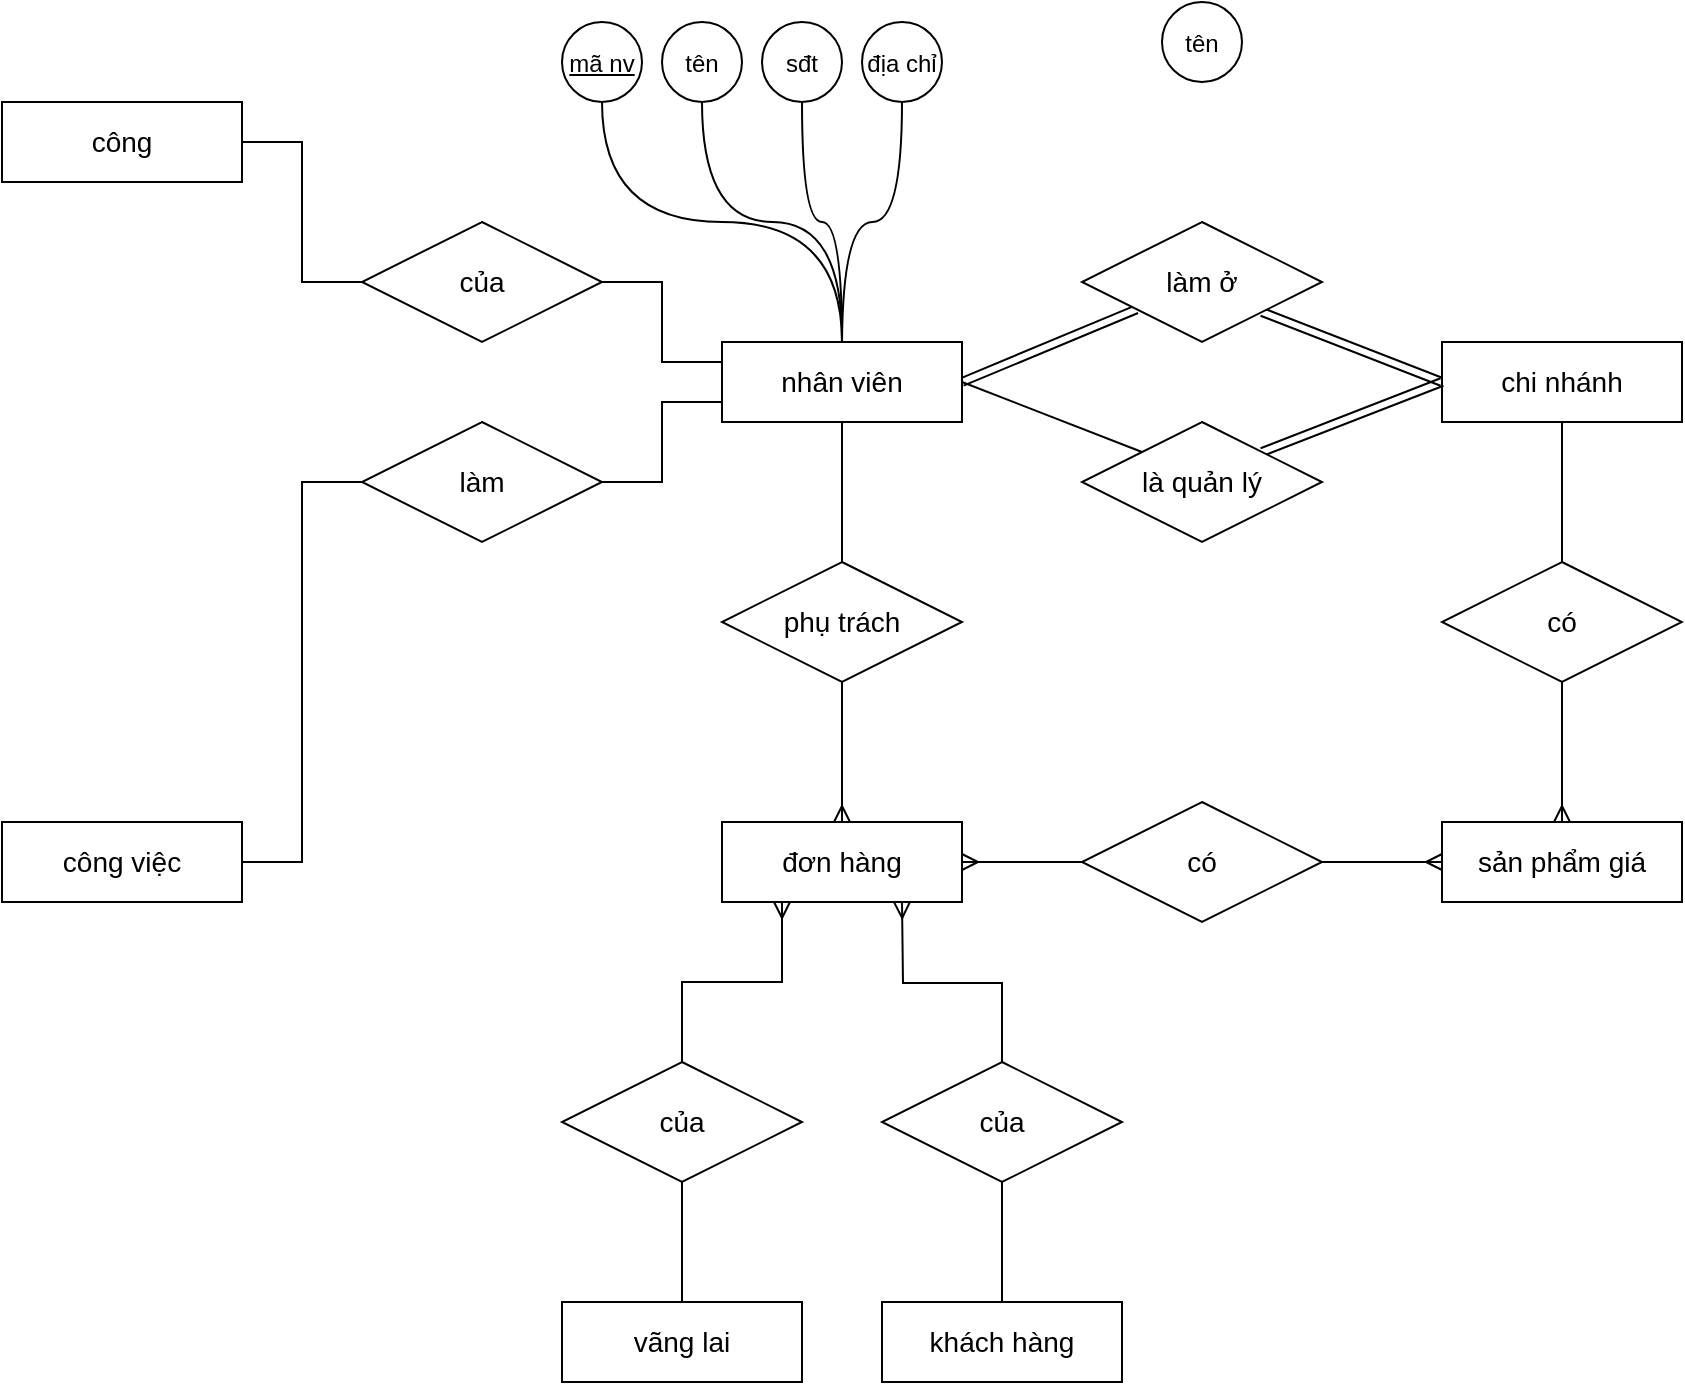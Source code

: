 <mxfile version="13.9.9" type="github">
  <diagram id="-h-FWdnBDTUCUx3NnTI8" name="Page-1">
    <mxGraphModel dx="994" dy="437" grid="1" gridSize="10" guides="1" tooltips="1" connect="1" arrows="1" fold="1" page="1" pageScale="1" pageWidth="850" pageHeight="1100" math="0" shadow="0">
      <root>
        <mxCell id="0" />
        <mxCell id="1" parent="0" />
        <mxCell id="BVEdyjHnovO0aVLDuDAA-1" style="orthogonalLoop=1;jettySize=auto;html=1;exitX=1;exitY=0.5;exitDx=0;exitDy=0;endArrow=none;endFill=0;shape=link;sketch=0;shadow=0;fontSize=14;" edge="1" parent="1" source="BVEdyjHnovO0aVLDuDAA-4" target="BVEdyjHnovO0aVLDuDAA-16">
          <mxGeometry relative="1" as="geometry" />
        </mxCell>
        <mxCell id="BVEdyjHnovO0aVLDuDAA-2" style="edgeStyle=none;orthogonalLoop=1;jettySize=auto;html=1;exitX=1;exitY=0.5;exitDx=0;exitDy=0;entryX=0;entryY=0;entryDx=0;entryDy=0;endArrow=none;endFill=0;sketch=0;shadow=0;fontSize=14;" edge="1" parent="1" source="BVEdyjHnovO0aVLDuDAA-4" target="BVEdyjHnovO0aVLDuDAA-18">
          <mxGeometry relative="1" as="geometry" />
        </mxCell>
        <mxCell id="BVEdyjHnovO0aVLDuDAA-3" style="edgeStyle=orthogonalEdgeStyle;rounded=0;sketch=0;orthogonalLoop=1;jettySize=auto;html=1;exitX=0.5;exitY=1;exitDx=0;exitDy=0;entryX=0.5;entryY=0;entryDx=0;entryDy=0;shadow=0;startArrow=none;startFill=0;endArrow=none;endFill=0;fontSize=14;" edge="1" parent="1" source="BVEdyjHnovO0aVLDuDAA-4" target="BVEdyjHnovO0aVLDuDAA-31">
          <mxGeometry relative="1" as="geometry" />
        </mxCell>
        <mxCell id="BVEdyjHnovO0aVLDuDAA-4" value="&lt;font style=&quot;font-size: 14px;&quot;&gt;nhân viên&lt;/font&gt;" style="whiteSpace=wrap;html=1;sketch=0;shadow=0;fontSize=14;" vertex="1" parent="1">
          <mxGeometry x="590" y="350" width="120" height="40" as="geometry" />
        </mxCell>
        <mxCell id="BVEdyjHnovO0aVLDuDAA-5" style="edgeStyle=orthogonalEdgeStyle;rounded=0;sketch=0;orthogonalLoop=1;jettySize=auto;html=1;exitX=1;exitY=0.5;exitDx=0;exitDy=0;entryX=0;entryY=0.5;entryDx=0;entryDy=0;shadow=0;startArrow=none;startFill=0;endArrow=none;endFill=0;fontSize=14;" edge="1" parent="1" source="BVEdyjHnovO0aVLDuDAA-6" target="BVEdyjHnovO0aVLDuDAA-29">
          <mxGeometry relative="1" as="geometry" />
        </mxCell>
        <mxCell id="BVEdyjHnovO0aVLDuDAA-6" value="&lt;font style=&quot;font-size: 14px;&quot;&gt;công việc&lt;/font&gt;" style="whiteSpace=wrap;html=1;sketch=0;shadow=0;fontSize=14;" vertex="1" parent="1">
          <mxGeometry x="230" y="590" width="120" height="40" as="geometry" />
        </mxCell>
        <mxCell id="BVEdyjHnovO0aVLDuDAA-7" style="edgeStyle=none;shape=link;orthogonalLoop=1;jettySize=auto;html=1;exitX=0;exitY=0.5;exitDx=0;exitDy=0;entryX=1;entryY=1;entryDx=0;entryDy=0;endArrow=none;endFill=0;sketch=0;shadow=0;fontSize=14;" edge="1" parent="1" source="BVEdyjHnovO0aVLDuDAA-9" target="BVEdyjHnovO0aVLDuDAA-16">
          <mxGeometry relative="1" as="geometry" />
        </mxCell>
        <mxCell id="BVEdyjHnovO0aVLDuDAA-8" style="edgeStyle=none;orthogonalLoop=1;jettySize=auto;html=1;exitX=0.5;exitY=1;exitDx=0;exitDy=0;endArrow=none;endFill=0;sketch=0;shadow=0;fontSize=14;" edge="1" parent="1" source="BVEdyjHnovO0aVLDuDAA-9" target="BVEdyjHnovO0aVLDuDAA-20">
          <mxGeometry relative="1" as="geometry" />
        </mxCell>
        <mxCell id="BVEdyjHnovO0aVLDuDAA-9" value="&lt;font style=&quot;font-size: 14px;&quot;&gt;chi nhánh&lt;/font&gt;" style="whiteSpace=wrap;html=1;sketch=0;shadow=0;fontSize=14;" vertex="1" parent="1">
          <mxGeometry x="950" y="350" width="120" height="40" as="geometry" />
        </mxCell>
        <mxCell id="BVEdyjHnovO0aVLDuDAA-10" style="edgeStyle=orthogonalEdgeStyle;sketch=0;orthogonalLoop=1;jettySize=auto;html=1;entryX=0.5;entryY=0;entryDx=0;entryDy=0;shadow=0;endArrow=none;endFill=0;startArrow=ERmany;startFill=0;rounded=0;fontSize=14;" edge="1" parent="1" target="BVEdyjHnovO0aVLDuDAA-25">
          <mxGeometry relative="1" as="geometry">
            <mxPoint x="680" y="630" as="sourcePoint" />
          </mxGeometry>
        </mxCell>
        <mxCell id="BVEdyjHnovO0aVLDuDAA-11" style="edgeStyle=orthogonalEdgeStyle;rounded=0;sketch=0;orthogonalLoop=1;jettySize=auto;html=1;exitX=0.25;exitY=1;exitDx=0;exitDy=0;entryX=0.5;entryY=0;entryDx=0;entryDy=0;shadow=0;startArrow=ERmany;startFill=0;endArrow=none;endFill=0;fontSize=14;" edge="1" parent="1" source="BVEdyjHnovO0aVLDuDAA-12" target="BVEdyjHnovO0aVLDuDAA-27">
          <mxGeometry relative="1" as="geometry" />
        </mxCell>
        <mxCell id="BVEdyjHnovO0aVLDuDAA-12" value="&lt;span style=&quot;font-size: 14px;&quot;&gt;đơn hàng&lt;/span&gt;" style="whiteSpace=wrap;html=1;sketch=0;shadow=0;fontSize=14;" vertex="1" parent="1">
          <mxGeometry x="590" y="590" width="120" height="40" as="geometry" />
        </mxCell>
        <mxCell id="BVEdyjHnovO0aVLDuDAA-13" value="&lt;font style=&quot;font-size: 14px;&quot;&gt;sản phẩm giá&lt;/font&gt;" style="whiteSpace=wrap;html=1;sketch=0;shadow=0;fontSize=14;" vertex="1" parent="1">
          <mxGeometry x="950" y="590" width="120" height="40" as="geometry" />
        </mxCell>
        <mxCell id="BVEdyjHnovO0aVLDuDAA-14" value="&lt;font style=&quot;font-size: 14px;&quot;&gt;khách hàng&lt;/font&gt;" style="whiteSpace=wrap;html=1;sketch=0;shadow=0;fontSize=14;" vertex="1" parent="1">
          <mxGeometry x="670" y="830" width="120" height="40" as="geometry" />
        </mxCell>
        <mxCell id="BVEdyjHnovO0aVLDuDAA-15" value="&lt;font style=&quot;font-size: 14px;&quot;&gt;vãng lai&lt;/font&gt;" style="whiteSpace=wrap;html=1;sketch=0;shadow=0;fontSize=14;" vertex="1" parent="1">
          <mxGeometry x="510" y="830" width="120" height="40" as="geometry" />
        </mxCell>
        <mxCell id="BVEdyjHnovO0aVLDuDAA-16" value="làm&amp;nbsp;ở" style="rhombus;whiteSpace=wrap;html=1;sketch=0;shadow=0;fontSize=14;" vertex="1" parent="1">
          <mxGeometry x="770" y="290" width="120" height="60" as="geometry" />
        </mxCell>
        <mxCell id="BVEdyjHnovO0aVLDuDAA-17" style="edgeStyle=none;shape=link;orthogonalLoop=1;jettySize=auto;html=1;exitX=1;exitY=0;exitDx=0;exitDy=0;entryX=0;entryY=0.5;entryDx=0;entryDy=0;endArrow=none;endFill=0;sketch=0;shadow=0;fontSize=14;" edge="1" parent="1" source="BVEdyjHnovO0aVLDuDAA-18" target="BVEdyjHnovO0aVLDuDAA-9">
          <mxGeometry relative="1" as="geometry" />
        </mxCell>
        <mxCell id="BVEdyjHnovO0aVLDuDAA-18" value="là quản lý" style="rhombus;whiteSpace=wrap;html=1;sketch=0;shadow=0;fontSize=14;" vertex="1" parent="1">
          <mxGeometry x="770" y="390" width="120" height="60" as="geometry" />
        </mxCell>
        <mxCell id="BVEdyjHnovO0aVLDuDAA-19" style="edgeStyle=none;orthogonalLoop=1;jettySize=auto;html=1;exitX=0.5;exitY=1;exitDx=0;exitDy=0;entryX=0.5;entryY=0;entryDx=0;entryDy=0;endArrow=ERmany;endFill=0;sketch=0;shadow=0;fontSize=14;" edge="1" parent="1" source="BVEdyjHnovO0aVLDuDAA-20" target="BVEdyjHnovO0aVLDuDAA-13">
          <mxGeometry relative="1" as="geometry" />
        </mxCell>
        <mxCell id="BVEdyjHnovO0aVLDuDAA-20" value="có" style="rhombus;whiteSpace=wrap;html=1;sketch=0;shadow=0;fontSize=14;" vertex="1" parent="1">
          <mxGeometry x="950" y="460" width="120" height="60" as="geometry" />
        </mxCell>
        <mxCell id="BVEdyjHnovO0aVLDuDAA-21" style="edgeStyle=none;sketch=0;orthogonalLoop=1;jettySize=auto;html=1;exitX=0;exitY=0.5;exitDx=0;exitDy=0;entryX=1;entryY=0.5;entryDx=0;entryDy=0;shadow=0;endArrow=ERmany;endFill=0;fontSize=14;" edge="1" parent="1" source="BVEdyjHnovO0aVLDuDAA-23" target="BVEdyjHnovO0aVLDuDAA-12">
          <mxGeometry relative="1" as="geometry" />
        </mxCell>
        <mxCell id="BVEdyjHnovO0aVLDuDAA-22" style="edgeStyle=none;sketch=0;orthogonalLoop=1;jettySize=auto;html=1;exitX=1;exitY=0.5;exitDx=0;exitDy=0;entryX=0;entryY=0.5;entryDx=0;entryDy=0;shadow=0;endArrow=ERmany;endFill=0;fontSize=14;" edge="1" parent="1" source="BVEdyjHnovO0aVLDuDAA-23" target="BVEdyjHnovO0aVLDuDAA-13">
          <mxGeometry relative="1" as="geometry" />
        </mxCell>
        <mxCell id="BVEdyjHnovO0aVLDuDAA-23" value="có" style="rhombus;whiteSpace=wrap;html=1;sketch=0;shadow=0;fontSize=14;" vertex="1" parent="1">
          <mxGeometry x="770" y="580" width="120" height="60" as="geometry" />
        </mxCell>
        <mxCell id="BVEdyjHnovO0aVLDuDAA-24" style="edgeStyle=none;sketch=0;orthogonalLoop=1;jettySize=auto;html=1;exitX=0.5;exitY=1;exitDx=0;exitDy=0;entryX=0.5;entryY=0;entryDx=0;entryDy=0;shadow=0;endArrow=none;endFill=0;fontSize=14;" edge="1" parent="1" source="BVEdyjHnovO0aVLDuDAA-25" target="BVEdyjHnovO0aVLDuDAA-14">
          <mxGeometry relative="1" as="geometry" />
        </mxCell>
        <mxCell id="BVEdyjHnovO0aVLDuDAA-25" value="của" style="rhombus;whiteSpace=wrap;html=1;sketch=0;shadow=0;fontSize=14;" vertex="1" parent="1">
          <mxGeometry x="670" y="710" width="120" height="60" as="geometry" />
        </mxCell>
        <mxCell id="BVEdyjHnovO0aVLDuDAA-26" style="edgeStyle=none;sketch=0;orthogonalLoop=1;jettySize=auto;html=1;exitX=0.5;exitY=1;exitDx=0;exitDy=0;entryX=0.5;entryY=0;entryDx=0;entryDy=0;shadow=0;startArrow=none;startFill=0;endArrow=none;endFill=0;fontSize=14;" edge="1" parent="1" source="BVEdyjHnovO0aVLDuDAA-27" target="BVEdyjHnovO0aVLDuDAA-15">
          <mxGeometry relative="1" as="geometry" />
        </mxCell>
        <mxCell id="BVEdyjHnovO0aVLDuDAA-27" value="của" style="rhombus;whiteSpace=wrap;html=1;sketch=0;shadow=0;fontSize=14;" vertex="1" parent="1">
          <mxGeometry x="510" y="710" width="120" height="60" as="geometry" />
        </mxCell>
        <mxCell id="BVEdyjHnovO0aVLDuDAA-28" style="edgeStyle=orthogonalEdgeStyle;rounded=0;sketch=0;orthogonalLoop=1;jettySize=auto;html=1;exitX=1;exitY=0.5;exitDx=0;exitDy=0;entryX=0;entryY=0.75;entryDx=0;entryDy=0;shadow=0;startArrow=none;startFill=0;endArrow=none;endFill=0;fontSize=14;" edge="1" parent="1" source="BVEdyjHnovO0aVLDuDAA-29" target="BVEdyjHnovO0aVLDuDAA-4">
          <mxGeometry relative="1" as="geometry" />
        </mxCell>
        <mxCell id="BVEdyjHnovO0aVLDuDAA-29" value="làm" style="rhombus;whiteSpace=wrap;html=1;sketch=0;shadow=0;fontSize=14;" vertex="1" parent="1">
          <mxGeometry x="410" y="390" width="120" height="60" as="geometry" />
        </mxCell>
        <mxCell id="BVEdyjHnovO0aVLDuDAA-30" style="edgeStyle=orthogonalEdgeStyle;rounded=0;sketch=0;orthogonalLoop=1;jettySize=auto;html=1;exitX=0.5;exitY=1;exitDx=0;exitDy=0;shadow=0;startArrow=none;startFill=0;endArrow=ERmany;endFill=0;fontSize=14;" edge="1" parent="1" source="BVEdyjHnovO0aVLDuDAA-31" target="BVEdyjHnovO0aVLDuDAA-12">
          <mxGeometry relative="1" as="geometry" />
        </mxCell>
        <mxCell id="BVEdyjHnovO0aVLDuDAA-31" value="phụ trách" style="rhombus;whiteSpace=wrap;html=1;sketch=0;shadow=0;fontSize=14;" vertex="1" parent="1">
          <mxGeometry x="590" y="460" width="120" height="60" as="geometry" />
        </mxCell>
        <mxCell id="BVEdyjHnovO0aVLDuDAA-32" value="&lt;font style=&quot;font-size: 14px&quot;&gt;công&lt;/font&gt;" style="whiteSpace=wrap;html=1;sketch=0;shadow=0;fontSize=14;" vertex="1" parent="1">
          <mxGeometry x="230" y="230" width="120" height="40" as="geometry" />
        </mxCell>
        <mxCell id="BVEdyjHnovO0aVLDuDAA-33" style="edgeStyle=orthogonalEdgeStyle;rounded=0;sketch=0;orthogonalLoop=1;jettySize=auto;html=1;exitX=1;exitY=0.5;exitDx=0;exitDy=0;entryX=0;entryY=0.25;entryDx=0;entryDy=0;shadow=0;startArrow=none;startFill=0;endArrow=none;endFill=0;fontSize=14;" edge="1" parent="1" source="BVEdyjHnovO0aVLDuDAA-35" target="BVEdyjHnovO0aVLDuDAA-4">
          <mxGeometry relative="1" as="geometry" />
        </mxCell>
        <mxCell id="BVEdyjHnovO0aVLDuDAA-34" style="edgeStyle=orthogonalEdgeStyle;rounded=0;sketch=0;orthogonalLoop=1;jettySize=auto;html=1;exitX=0;exitY=0.5;exitDx=0;exitDy=0;entryX=1;entryY=0.5;entryDx=0;entryDy=0;shadow=0;startArrow=none;startFill=0;endArrow=none;endFill=0;fontSize=14;" edge="1" parent="1" source="BVEdyjHnovO0aVLDuDAA-35" target="BVEdyjHnovO0aVLDuDAA-32">
          <mxGeometry relative="1" as="geometry" />
        </mxCell>
        <mxCell id="BVEdyjHnovO0aVLDuDAA-35" value="của" style="rhombus;whiteSpace=wrap;html=1;sketch=0;shadow=0;fontSize=14;" vertex="1" parent="1">
          <mxGeometry x="410" y="290" width="120" height="60" as="geometry" />
        </mxCell>
        <mxCell id="BVEdyjHnovO0aVLDuDAA-36" style="edgeStyle=orthogonalEdgeStyle;sketch=0;orthogonalLoop=1;jettySize=auto;html=1;exitX=0.5;exitY=1;exitDx=0;exitDy=0;entryX=0.5;entryY=0;entryDx=0;entryDy=0;shadow=0;startArrow=none;startFill=0;endArrow=none;endFill=0;fontSize=14;curved=1;" edge="1" parent="1" source="BVEdyjHnovO0aVLDuDAA-37" target="BVEdyjHnovO0aVLDuDAA-4">
          <mxGeometry relative="1" as="geometry" />
        </mxCell>
        <mxCell id="BVEdyjHnovO0aVLDuDAA-37" value="&lt;u&gt;&lt;font style=&quot;font-size: 12px&quot;&gt;mã nv&lt;/font&gt;&lt;/u&gt;" style="ellipse;whiteSpace=wrap;html=1;aspect=fixed;shadow=0;sketch=0;fontSize=14;" vertex="1" parent="1">
          <mxGeometry x="510" y="190" width="40" height="40" as="geometry" />
        </mxCell>
        <mxCell id="BVEdyjHnovO0aVLDuDAA-39" style="edgeStyle=orthogonalEdgeStyle;curved=1;sketch=0;orthogonalLoop=1;jettySize=auto;html=1;exitX=0.5;exitY=1;exitDx=0;exitDy=0;shadow=0;startArrow=none;startFill=0;endArrow=none;endFill=0;fontSize=14;" edge="1" parent="1" source="BVEdyjHnovO0aVLDuDAA-40">
          <mxGeometry relative="1" as="geometry">
            <mxPoint x="650" y="350" as="targetPoint" />
          </mxGeometry>
        </mxCell>
        <mxCell id="BVEdyjHnovO0aVLDuDAA-40" value="&lt;span style=&quot;font-size: 12px&quot;&gt;địa chỉ&lt;/span&gt;" style="ellipse;whiteSpace=wrap;html=1;aspect=fixed;shadow=0;sketch=0;fontSize=14;" vertex="1" parent="1">
          <mxGeometry x="660" y="190" width="40" height="40" as="geometry" />
        </mxCell>
        <mxCell id="BVEdyjHnovO0aVLDuDAA-41" style="edgeStyle=orthogonalEdgeStyle;curved=1;sketch=0;orthogonalLoop=1;jettySize=auto;html=1;exitX=0.5;exitY=1;exitDx=0;exitDy=0;shadow=0;startArrow=none;startFill=0;endArrow=none;endFill=0;fontSize=14;" edge="1" parent="1" source="BVEdyjHnovO0aVLDuDAA-42">
          <mxGeometry relative="1" as="geometry">
            <mxPoint x="650" y="350" as="targetPoint" />
          </mxGeometry>
        </mxCell>
        <mxCell id="BVEdyjHnovO0aVLDuDAA-42" value="&lt;span style=&quot;font-size: 12px&quot;&gt;tên&lt;/span&gt;" style="ellipse;whiteSpace=wrap;html=1;aspect=fixed;shadow=0;sketch=0;fontSize=14;" vertex="1" parent="1">
          <mxGeometry x="560" y="190" width="40" height="40" as="geometry" />
        </mxCell>
        <mxCell id="BVEdyjHnovO0aVLDuDAA-43" value="&lt;span style=&quot;font-size: 12px&quot;&gt;tên&lt;/span&gt;" style="ellipse;whiteSpace=wrap;html=1;aspect=fixed;shadow=0;sketch=0;fontSize=14;" vertex="1" parent="1">
          <mxGeometry x="810" y="180" width="40" height="40" as="geometry" />
        </mxCell>
        <mxCell id="BVEdyjHnovO0aVLDuDAA-44" style="edgeStyle=orthogonalEdgeStyle;curved=1;sketch=0;orthogonalLoop=1;jettySize=auto;html=1;exitX=0.5;exitY=1;exitDx=0;exitDy=0;entryX=0.5;entryY=0;entryDx=0;entryDy=0;shadow=0;startArrow=none;startFill=0;endArrow=none;endFill=0;fontSize=14;" edge="1" parent="1" source="BVEdyjHnovO0aVLDuDAA-45" target="BVEdyjHnovO0aVLDuDAA-4">
          <mxGeometry relative="1" as="geometry" />
        </mxCell>
        <mxCell id="BVEdyjHnovO0aVLDuDAA-45" value="&lt;span style=&quot;font-size: 12px&quot;&gt;sđt&lt;/span&gt;" style="ellipse;whiteSpace=wrap;html=1;aspect=fixed;shadow=0;sketch=0;fontSize=14;" vertex="1" parent="1">
          <mxGeometry x="610" y="190" width="40" height="40" as="geometry" />
        </mxCell>
      </root>
    </mxGraphModel>
  </diagram>
</mxfile>
